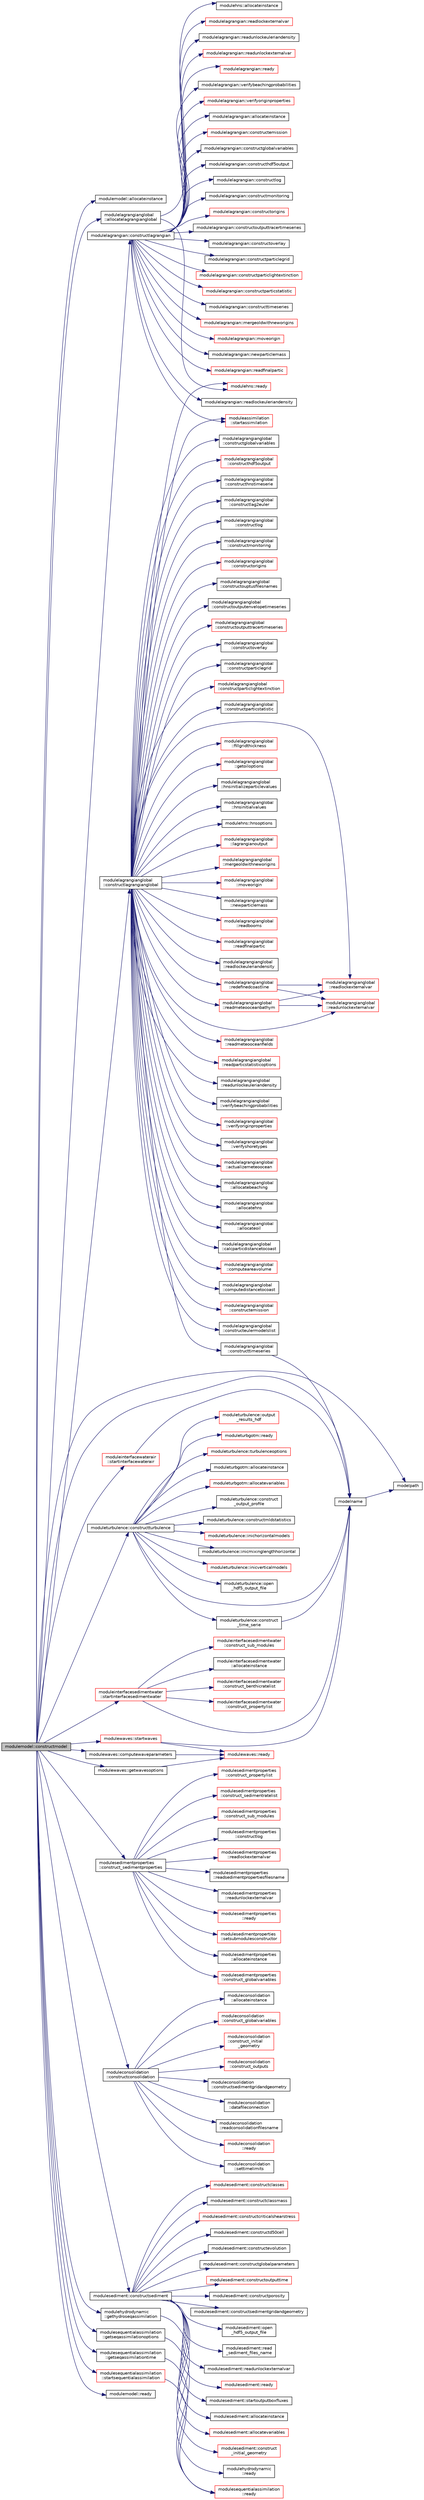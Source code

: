 digraph "modulemodel::constructmodel"
{
 // LATEX_PDF_SIZE
  edge [fontname="Helvetica",fontsize="10",labelfontname="Helvetica",labelfontsize="10"];
  node [fontname="Helvetica",fontsize="10",shape=record];
  rankdir="LR";
  Node1 [label="modulemodel::constructmodel",height=0.2,width=0.4,color="black", fillcolor="grey75", style="filled", fontcolor="black",tooltip=" "];
  Node1 -> Node2 [color="midnightblue",fontsize="10",style="solid",fontname="Helvetica"];
  Node2 [label="modulemodel::allocateinstance",height=0.2,width=0.4,color="black", fillcolor="white", style="filled",URL="$namespacemodulemodel.html#a5bbc8de2114f1ac7367a9db6d923e85a",tooltip=" "];
  Node1 -> Node3 [color="midnightblue",fontsize="10",style="solid",fontname="Helvetica"];
  Node3 [label="modulelagrangianglobal\l::allocatelagrangianglobal",height=0.2,width=0.4,color="black", fillcolor="white", style="filled",URL="$namespacemodulelagrangianglobal.html#a8ae3b3566ebe3cc057810473a03a4abf",tooltip=" "];
  Node3 -> Node4 [color="midnightblue",fontsize="10",style="solid",fontname="Helvetica"];
  Node4 [label="modulehns::allocateinstance",height=0.2,width=0.4,color="black", fillcolor="white", style="filled",URL="$namespacemodulehns.html#a1ecdd29807e20a3d2a3ad0b9fc798f51",tooltip=" "];
  Node3 -> Node5 [color="midnightblue",fontsize="10",style="solid",fontname="Helvetica"];
  Node5 [label="modulehns::ready",height=0.2,width=0.4,color="red", fillcolor="white", style="filled",URL="$namespacemodulehns.html#a1b4bda03d346568b51278fca35b05366",tooltip=" "];
  Node1 -> Node7 [color="midnightblue",fontsize="10",style="solid",fontname="Helvetica"];
  Node7 [label="modulewaves::computewaveparameters",height=0.2,width=0.4,color="black", fillcolor="white", style="filled",URL="$namespacemodulewaves.html#a6a63e2ee3bdd7ee4378a33408a4668a7",tooltip=" "];
  Node7 -> Node8 [color="midnightblue",fontsize="10",style="solid",fontname="Helvetica"];
  Node8 [label="modulewaves::ready",height=0.2,width=0.4,color="red", fillcolor="white", style="filled",URL="$namespacemodulewaves.html#a15beb6e5dff252a4c77c47d43f9b6385",tooltip=" "];
  Node1 -> Node10 [color="midnightblue",fontsize="10",style="solid",fontname="Helvetica"];
  Node10 [label="modulesedimentproperties\l::construct_sedimentproperties",height=0.2,width=0.4,color="black", fillcolor="white", style="filled",URL="$namespacemodulesedimentproperties.html#a73be9d7faf93dc6b2994d535213bbd58",tooltip=" "];
  Node10 -> Node11 [color="midnightblue",fontsize="10",style="solid",fontname="Helvetica"];
  Node11 [label="modulesedimentproperties\l::allocateinstance",height=0.2,width=0.4,color="black", fillcolor="white", style="filled",URL="$namespacemodulesedimentproperties.html#a0e2131732a53a8682cb31baa3a65d6ae",tooltip=" "];
  Node10 -> Node12 [color="midnightblue",fontsize="10",style="solid",fontname="Helvetica"];
  Node12 [label="modulesedimentproperties\l::construct_globalvariables",height=0.2,width=0.4,color="red", fillcolor="white", style="filled",URL="$namespacemodulesedimentproperties.html#ac04693b92d1ed98577124026a0fb1d2e",tooltip=" "];
  Node10 -> Node17 [color="midnightblue",fontsize="10",style="solid",fontname="Helvetica"];
  Node17 [label="modulesedimentproperties\l::construct_propertylist",height=0.2,width=0.4,color="red", fillcolor="white", style="filled",URL="$namespacemodulesedimentproperties.html#abc91092616fbf4edf02daa5a7b1fcbb9",tooltip=" "];
  Node10 -> Node29 [color="midnightblue",fontsize="10",style="solid",fontname="Helvetica"];
  Node29 [label="modulesedimentproperties\l::construct_sedimentratelist",height=0.2,width=0.4,color="red", fillcolor="white", style="filled",URL="$namespacemodulesedimentproperties.html#ac8e0d26b714ef94bff3a38a7730ee2a5",tooltip=" "];
  Node10 -> Node35 [color="midnightblue",fontsize="10",style="solid",fontname="Helvetica"];
  Node35 [label="modulesedimentproperties\l::construct_sub_modules",height=0.2,width=0.4,color="red", fillcolor="white", style="filled",URL="$namespacemodulesedimentproperties.html#a908a832201f28cb160dc5c859ab8af03",tooltip=" "];
  Node10 -> Node47 [color="midnightblue",fontsize="10",style="solid",fontname="Helvetica"];
  Node47 [label="modulesedimentproperties\l::constructlog",height=0.2,width=0.4,color="black", fillcolor="white", style="filled",URL="$namespacemodulesedimentproperties.html#a8adc335e0f9814d9866b9c91620279fb",tooltip=" "];
  Node10 -> Node48 [color="midnightblue",fontsize="10",style="solid",fontname="Helvetica"];
  Node48 [label="modulesedimentproperties\l::readlockexternalvar",height=0.2,width=0.4,color="red", fillcolor="white", style="filled",URL="$namespacemodulesedimentproperties.html#a395db65fca9389b9904d43f9fc450c03",tooltip=" "];
  Node10 -> Node59 [color="midnightblue",fontsize="10",style="solid",fontname="Helvetica"];
  Node59 [label="modulesedimentproperties\l::readsedimentpropertiesfilesname",height=0.2,width=0.4,color="black", fillcolor="white", style="filled",URL="$namespacemodulesedimentproperties.html#a75f3289f9063b5325117a4d39bebace2",tooltip=" "];
  Node10 -> Node60 [color="midnightblue",fontsize="10",style="solid",fontname="Helvetica"];
  Node60 [label="modulesedimentproperties\l::readunlockexternalvar",height=0.2,width=0.4,color="black", fillcolor="white", style="filled",URL="$namespacemodulesedimentproperties.html#a442696b0f51e8020b42b7a5c2af05721",tooltip=" "];
  Node10 -> Node61 [color="midnightblue",fontsize="10",style="solid",fontname="Helvetica"];
  Node61 [label="modulesedimentproperties\l::ready",height=0.2,width=0.4,color="red", fillcolor="white", style="filled",URL="$namespacemodulesedimentproperties.html#a0ac80b6b6970285688cd69f623317e33",tooltip=" "];
  Node10 -> Node63 [color="midnightblue",fontsize="10",style="solid",fontname="Helvetica"];
  Node63 [label="modulesedimentproperties\l::setsubmodulesconstructor",height=0.2,width=0.4,color="red", fillcolor="white", style="filled",URL="$namespacemodulesedimentproperties.html#acc4f3e2fa34ac7c083b5c86382b68a59",tooltip=" "];
  Node1 -> Node65 [color="midnightblue",fontsize="10",style="solid",fontname="Helvetica"];
  Node65 [label="moduleconsolidation\l::constructconsolidation",height=0.2,width=0.4,color="black", fillcolor="white", style="filled",URL="$namespacemoduleconsolidation.html#aac026f0503f905b1fdf70f85f58f7b69",tooltip=" "];
  Node65 -> Node66 [color="midnightblue",fontsize="10",style="solid",fontname="Helvetica"];
  Node66 [label="moduleconsolidation\l::allocateinstance",height=0.2,width=0.4,color="black", fillcolor="white", style="filled",URL="$namespacemoduleconsolidation.html#ab891ed95a8328cd00b80d32b5bbc6bb6",tooltip=" "];
  Node65 -> Node67 [color="midnightblue",fontsize="10",style="solid",fontname="Helvetica"];
  Node67 [label="moduleconsolidation\l::construct_globalvariables",height=0.2,width=0.4,color="red", fillcolor="white", style="filled",URL="$namespacemoduleconsolidation.html#a4d351c8e79499df7d1edcdc11c64fd58",tooltip=" "];
  Node65 -> Node74 [color="midnightblue",fontsize="10",style="solid",fontname="Helvetica"];
  Node74 [label="moduleconsolidation\l::construct_initial\l_geometry",height=0.2,width=0.4,color="red", fillcolor="white", style="filled",URL="$namespacemoduleconsolidation.html#aefbb1dd3cecd84ab6814af87893b00d1",tooltip=" "];
  Node65 -> Node79 [color="midnightblue",fontsize="10",style="solid",fontname="Helvetica"];
  Node79 [label="moduleconsolidation\l::construct_outputs",height=0.2,width=0.4,color="red", fillcolor="white", style="filled",URL="$namespacemoduleconsolidation.html#a1c6db66f62288736bfc6a93bb76fb12c",tooltip=" "];
  Node65 -> Node84 [color="midnightblue",fontsize="10",style="solid",fontname="Helvetica"];
  Node84 [label="moduleconsolidation\l::constructsedimentgridandgeometry",height=0.2,width=0.4,color="black", fillcolor="white", style="filled",URL="$namespacemoduleconsolidation.html#a7fa231a9af605419b5dbc619d4e2a60f",tooltip=" "];
  Node65 -> Node85 [color="midnightblue",fontsize="10",style="solid",fontname="Helvetica"];
  Node85 [label="moduleconsolidation\l::datafileconnection",height=0.2,width=0.4,color="black", fillcolor="white", style="filled",URL="$namespacemoduleconsolidation.html#a59eaaf93a76021e109b8d97e2756ac51",tooltip=" "];
  Node65 -> Node86 [color="midnightblue",fontsize="10",style="solid",fontname="Helvetica"];
  Node86 [label="moduleconsolidation\l::readconsolidationfilesname",height=0.2,width=0.4,color="black", fillcolor="white", style="filled",URL="$namespacemoduleconsolidation.html#adc874bdb2826879904126cec4cd75459",tooltip=" "];
  Node65 -> Node15 [color="midnightblue",fontsize="10",style="solid",fontname="Helvetica"];
  Node15 [label="moduleconsolidation\l::ready",height=0.2,width=0.4,color="red", fillcolor="white", style="filled",URL="$namespacemoduleconsolidation.html#ab6b8d86bedc5c2870f1fb998c297005e",tooltip=" "];
  Node65 -> Node87 [color="midnightblue",fontsize="10",style="solid",fontname="Helvetica"];
  Node87 [label="moduleconsolidation\l::settimelimits",height=0.2,width=0.4,color="black", fillcolor="white", style="filled",URL="$namespacemoduleconsolidation.html#a8f78f5569405ac5d416a2919286511f3",tooltip=" "];
  Node1 -> Node88 [color="midnightblue",fontsize="10",style="solid",fontname="Helvetica"];
  Node88 [label="modulelagrangian::constructlagrangian",height=0.2,width=0.4,color="black", fillcolor="white", style="filled",URL="$namespacemodulelagrangian.html#ad766e71e7390a14dd30513d8ec8ca115",tooltip=" "];
  Node88 -> Node89 [color="midnightblue",fontsize="10",style="solid",fontname="Helvetica"];
  Node89 [label="modulelagrangian::allocateinstance",height=0.2,width=0.4,color="black", fillcolor="white", style="filled",URL="$namespacemodulelagrangian.html#a8223a77ae9396e4ded8f6f220eb1ebe0",tooltip=" "];
  Node88 -> Node90 [color="midnightblue",fontsize="10",style="solid",fontname="Helvetica"];
  Node90 [label="modulelagrangian::constructemission",height=0.2,width=0.4,color="red", fillcolor="white", style="filled",URL="$namespacemodulelagrangian.html#ac0e529585f9aa6d77944f42eec49c399",tooltip=" "];
  Node88 -> Node158 [color="midnightblue",fontsize="10",style="solid",fontname="Helvetica"];
  Node158 [label="modulelagrangian::constructglobalvariables",height=0.2,width=0.4,color="black", fillcolor="white", style="filled",URL="$namespacemodulelagrangian.html#aadb63f9fca438cc41d82d25d4e841aa6",tooltip=" "];
  Node88 -> Node159 [color="midnightblue",fontsize="10",style="solid",fontname="Helvetica"];
  Node159 [label="modulelagrangian::constructhdf5output",height=0.2,width=0.4,color="black", fillcolor="white", style="filled",URL="$namespacemodulelagrangian.html#a95739a2a3f7752220aa5fe865d07c62b",tooltip=" "];
  Node88 -> Node160 [color="midnightblue",fontsize="10",style="solid",fontname="Helvetica"];
  Node160 [label="modulelagrangian::constructlog",height=0.2,width=0.4,color="black", fillcolor="white", style="filled",URL="$namespacemodulelagrangian.html#a6dace26d0d9efdc26334c8afd5ae9220",tooltip=" "];
  Node88 -> Node161 [color="midnightblue",fontsize="10",style="solid",fontname="Helvetica"];
  Node161 [label="modulelagrangian::constructmonitoring",height=0.2,width=0.4,color="black", fillcolor="white", style="filled",URL="$namespacemodulelagrangian.html#af8367c0c93de5218ac9c3ef7159659cf",tooltip=" "];
  Node88 -> Node162 [color="midnightblue",fontsize="10",style="solid",fontname="Helvetica"];
  Node162 [label="modulelagrangian::constructorigins",height=0.2,width=0.4,color="red", fillcolor="white", style="filled",URL="$namespacemodulelagrangian.html#a18d4f1108b3f7cc2ab468c5271bc2a42",tooltip=" "];
  Node88 -> Node188 [color="midnightblue",fontsize="10",style="solid",fontname="Helvetica"];
  Node188 [label="modulelagrangian::constructoutputtracertimeseries",height=0.2,width=0.4,color="black", fillcolor="white", style="filled",URL="$namespacemodulelagrangian.html#acead687ed0498394f861396d605a7ce9",tooltip=" "];
  Node88 -> Node189 [color="midnightblue",fontsize="10",style="solid",fontname="Helvetica"];
  Node189 [label="modulelagrangian::constructoverlay",height=0.2,width=0.4,color="black", fillcolor="white", style="filled",URL="$namespacemodulelagrangian.html#a9c44a52195377ea654c3cd3d5b97acca",tooltip=" "];
  Node88 -> Node190 [color="midnightblue",fontsize="10",style="solid",fontname="Helvetica"];
  Node190 [label="modulelagrangian::constructparticlegrid",height=0.2,width=0.4,color="black", fillcolor="white", style="filled",URL="$namespacemodulelagrangian.html#a190cd84669e94eedbb0ca723a973969c",tooltip=" "];
  Node88 -> Node191 [color="midnightblue",fontsize="10",style="solid",fontname="Helvetica"];
  Node191 [label="modulelagrangian::constructparticlightextinction",height=0.2,width=0.4,color="red", fillcolor="white", style="filled",URL="$namespacemodulelagrangian.html#a30983416b73c9972c63df2c25371661d",tooltip=" "];
  Node88 -> Node193 [color="midnightblue",fontsize="10",style="solid",fontname="Helvetica"];
  Node193 [label="modulelagrangian::constructparticstatistic",height=0.2,width=0.4,color="red", fillcolor="white", style="filled",URL="$namespacemodulelagrangian.html#a9111f92be66d257fc573bf898bbc38d9",tooltip=" "];
  Node88 -> Node195 [color="midnightblue",fontsize="10",style="solid",fontname="Helvetica"];
  Node195 [label="modulelagrangian::constructtimeseries",height=0.2,width=0.4,color="black", fillcolor="white", style="filled",URL="$namespacemodulelagrangian.html#a00248d924be257777ce6bdce98029594",tooltip=" "];
  Node88 -> Node196 [color="midnightblue",fontsize="10",style="solid",fontname="Helvetica"];
  Node196 [label="modulelagrangian::mergeoldwithneworigins",height=0.2,width=0.4,color="red", fillcolor="white", style="filled",URL="$namespacemodulelagrangian.html#aec5a7d886f857814caf3bbd5957b5359",tooltip=" "];
  Node88 -> Node206 [color="midnightblue",fontsize="10",style="solid",fontname="Helvetica"];
  Node206 [label="modulelagrangian::moveorigin",height=0.2,width=0.4,color="red", fillcolor="white", style="filled",URL="$namespacemodulelagrangian.html#a56e2a0655f742104a77b7d6d4040508f",tooltip=" "];
  Node88 -> Node207 [color="midnightblue",fontsize="10",style="solid",fontname="Helvetica"];
  Node207 [label="modulelagrangian::newparticlemass",height=0.2,width=0.4,color="black", fillcolor="white", style="filled",URL="$namespacemodulelagrangian.html#a5afe5f1c46e068854f5c2eca0de8b0fb",tooltip=" "];
  Node88 -> Node208 [color="midnightblue",fontsize="10",style="solid",fontname="Helvetica"];
  Node208 [label="modulelagrangian::readfinalpartic",height=0.2,width=0.4,color="red", fillcolor="white", style="filled",URL="$namespacemodulelagrangian.html#aa8ba43a560dd11df5632a522066b74a6",tooltip=" "];
  Node88 -> Node209 [color="midnightblue",fontsize="10",style="solid",fontname="Helvetica"];
  Node209 [label="modulelagrangian::readlockeuleriandensity",height=0.2,width=0.4,color="black", fillcolor="white", style="filled",URL="$namespacemodulelagrangian.html#a3d2b3737568ce2b7e2998cbd2192c685",tooltip=" "];
  Node88 -> Node210 [color="midnightblue",fontsize="10",style="solid",fontname="Helvetica"];
  Node210 [label="modulelagrangian::readlockexternalvar",height=0.2,width=0.4,color="red", fillcolor="white", style="filled",URL="$namespacemodulelagrangian.html#a1be97a0d8bb95c907adf6f985c3a70ce",tooltip=" "];
  Node88 -> Node212 [color="midnightblue",fontsize="10",style="solid",fontname="Helvetica"];
  Node212 [label="modulelagrangian::readunlockeuleriandensity",height=0.2,width=0.4,color="black", fillcolor="white", style="filled",URL="$namespacemodulelagrangian.html#a62c1768ee36cf2fc50c44c595fbf0408",tooltip=" "];
  Node88 -> Node213 [color="midnightblue",fontsize="10",style="solid",fontname="Helvetica"];
  Node213 [label="modulelagrangian::readunlockexternalvar",height=0.2,width=0.4,color="red", fillcolor="white", style="filled",URL="$namespacemodulelagrangian.html#afc1c234aa5939835cbe1bc80abe16766",tooltip=" "];
  Node88 -> Node215 [color="midnightblue",fontsize="10",style="solid",fontname="Helvetica"];
  Node215 [label="modulelagrangian::ready",height=0.2,width=0.4,color="red", fillcolor="white", style="filled",URL="$namespacemodulelagrangian.html#a4ddfbe58c1df4477f8d84db54b330823",tooltip=" "];
  Node88 -> Node217 [color="midnightblue",fontsize="10",style="solid",fontname="Helvetica"];
  Node217 [label="moduleassimilation\l::startassimilation",height=0.2,width=0.4,color="red", fillcolor="white", style="filled",URL="$namespacemoduleassimilation.html#a686ae542667f0f0269fb4baa108cbcf7",tooltip=" "];
  Node88 -> Node235 [color="midnightblue",fontsize="10",style="solid",fontname="Helvetica"];
  Node235 [label="modulelagrangian::verifybeachingprobabilities",height=0.2,width=0.4,color="black", fillcolor="white", style="filled",URL="$namespacemodulelagrangian.html#a73aa2ae55efd7276fcb02ec56c40eba3",tooltip=" "];
  Node88 -> Node236 [color="midnightblue",fontsize="10",style="solid",fontname="Helvetica"];
  Node236 [label="modulelagrangian::verifyoriginproperties",height=0.2,width=0.4,color="red", fillcolor="white", style="filled",URL="$namespacemodulelagrangian.html#a3afb63d9461c6e731400252243804a3b",tooltip=" "];
  Node1 -> Node237 [color="midnightblue",fontsize="10",style="solid",fontname="Helvetica"];
  Node237 [label="modulelagrangianglobal\l::constructlagrangianglobal",height=0.2,width=0.4,color="black", fillcolor="white", style="filled",URL="$namespacemodulelagrangianglobal.html#afd673a84ee97dfdff69d0e0f3a7ea3ef",tooltip=" "];
  Node237 -> Node238 [color="midnightblue",fontsize="10",style="solid",fontname="Helvetica"];
  Node238 [label="modulelagrangianglobal\l::actualizemeteoocean",height=0.2,width=0.4,color="red", fillcolor="white", style="filled",URL="$namespacemodulelagrangianglobal.html#a0fa07eb74ec148c5c6faeec4cd4561c9",tooltip=" "];
  Node237 -> Node241 [color="midnightblue",fontsize="10",style="solid",fontname="Helvetica"];
  Node241 [label="modulelagrangianglobal\l::allocatebeaching",height=0.2,width=0.4,color="black", fillcolor="white", style="filled",URL="$namespacemodulelagrangianglobal.html#a48e2f7f1b1f2612fb2b891f9ae7918b4",tooltip=" "];
  Node237 -> Node242 [color="midnightblue",fontsize="10",style="solid",fontname="Helvetica"];
  Node242 [label="modulelagrangianglobal\l::allocatehns",height=0.2,width=0.4,color="black", fillcolor="white", style="filled",URL="$namespacemodulelagrangianglobal.html#aa4f2e4611a6f55063b6b425e9af734c9",tooltip=" "];
  Node237 -> Node243 [color="midnightblue",fontsize="10",style="solid",fontname="Helvetica"];
  Node243 [label="modulelagrangianglobal\l::allocateoil",height=0.2,width=0.4,color="black", fillcolor="white", style="filled",URL="$namespacemodulelagrangianglobal.html#a0be041be04e7755f84bc26f6dfe301b0",tooltip=" "];
  Node237 -> Node244 [color="midnightblue",fontsize="10",style="solid",fontname="Helvetica"];
  Node244 [label="modulelagrangianglobal\l::calcparticdistancetocoast",height=0.2,width=0.4,color="black", fillcolor="white", style="filled",URL="$namespacemodulelagrangianglobal.html#a93a1f184ec51e9c61c7ac05ecf8d9364",tooltip=" "];
  Node237 -> Node245 [color="midnightblue",fontsize="10",style="solid",fontname="Helvetica"];
  Node245 [label="modulelagrangianglobal\l::computeareavolume",height=0.2,width=0.4,color="red", fillcolor="white", style="filled",URL="$namespacemodulelagrangianglobal.html#ad6190c60927cd9e871e45fcfd4fc5dd2",tooltip=" "];
  Node237 -> Node248 [color="midnightblue",fontsize="10",style="solid",fontname="Helvetica"];
  Node248 [label="modulelagrangianglobal\l::computedistancetocoast",height=0.2,width=0.4,color="black", fillcolor="white", style="filled",URL="$namespacemodulelagrangianglobal.html#ae26f6cb369947b236a6e8dffcbed3eb2",tooltip=" "];
  Node237 -> Node249 [color="midnightblue",fontsize="10",style="solid",fontname="Helvetica"];
  Node249 [label="modulelagrangianglobal\l::constructemission",height=0.2,width=0.4,color="red", fillcolor="white", style="filled",URL="$namespacemodulelagrangianglobal.html#a19776a2b14eca267eac2af7e53ce5c77",tooltip=" "];
  Node237 -> Node285 [color="midnightblue",fontsize="10",style="solid",fontname="Helvetica"];
  Node285 [label="modulelagrangianglobal\l::constructeulermodelslist",height=0.2,width=0.4,color="black", fillcolor="white", style="filled",URL="$namespacemodulelagrangianglobal.html#a409542d48e7b2b20840dc3545d1a34f0",tooltip=" "];
  Node237 -> Node286 [color="midnightblue",fontsize="10",style="solid",fontname="Helvetica"];
  Node286 [label="modulelagrangianglobal\l::constructglobalvariables",height=0.2,width=0.4,color="black", fillcolor="white", style="filled",URL="$namespacemodulelagrangianglobal.html#ac07ce699fa5190e37b220b344450ba80",tooltip=" "];
  Node237 -> Node287 [color="midnightblue",fontsize="10",style="solid",fontname="Helvetica"];
  Node287 [label="modulelagrangianglobal\l::constructhdf5output",height=0.2,width=0.4,color="red", fillcolor="white", style="filled",URL="$namespacemodulelagrangianglobal.html#a72385af4d9a1a57607853866a0eb0fe0",tooltip=" "];
  Node237 -> Node289 [color="midnightblue",fontsize="10",style="solid",fontname="Helvetica"];
  Node289 [label="modulelagrangianglobal\l::constructhnstimeserie",height=0.2,width=0.4,color="black", fillcolor="white", style="filled",URL="$namespacemodulelagrangianglobal.html#a56d6b284b701a9103a92e0956ad4cc6a",tooltip=" "];
  Node237 -> Node290 [color="midnightblue",fontsize="10",style="solid",fontname="Helvetica"];
  Node290 [label="modulelagrangianglobal\l::constructlag2euler",height=0.2,width=0.4,color="black", fillcolor="white", style="filled",URL="$namespacemodulelagrangianglobal.html#a5c09d9f8068efed26002854c2ba12362",tooltip=" "];
  Node237 -> Node291 [color="midnightblue",fontsize="10",style="solid",fontname="Helvetica"];
  Node291 [label="modulelagrangianglobal\l::constructlog",height=0.2,width=0.4,color="black", fillcolor="white", style="filled",URL="$namespacemodulelagrangianglobal.html#aa700601bd9f8ad04a50534e66725efc4",tooltip=" "];
  Node237 -> Node292 [color="midnightblue",fontsize="10",style="solid",fontname="Helvetica"];
  Node292 [label="modulelagrangianglobal\l::constructmonitoring",height=0.2,width=0.4,color="black", fillcolor="white", style="filled",URL="$namespacemodulelagrangianglobal.html#ae93400b6f236b2e44a7b90febb2be220",tooltip=" "];
  Node237 -> Node293 [color="midnightblue",fontsize="10",style="solid",fontname="Helvetica"];
  Node293 [label="modulelagrangianglobal\l::constructorigins",height=0.2,width=0.4,color="red", fillcolor="white", style="filled",URL="$namespacemodulelagrangianglobal.html#a18659553d3e4f0917dd7bc0bcdb6d109",tooltip=" "];
  Node237 -> Node325 [color="midnightblue",fontsize="10",style="solid",fontname="Helvetica"];
  Node325 [label="modulelagrangianglobal\l::constructouptusfilesnames",height=0.2,width=0.4,color="black", fillcolor="white", style="filled",URL="$namespacemodulelagrangianglobal.html#a083836de958c69614f913a7f1b0bee9e",tooltip=" "];
  Node237 -> Node326 [color="midnightblue",fontsize="10",style="solid",fontname="Helvetica"];
  Node326 [label="modulelagrangianglobal\l::constructoutputenvelopetimeseries",height=0.2,width=0.4,color="black", fillcolor="white", style="filled",URL="$namespacemodulelagrangianglobal.html#ac9b3291ed411a75cceb9948f7f671764",tooltip=" "];
  Node237 -> Node327 [color="midnightblue",fontsize="10",style="solid",fontname="Helvetica"];
  Node327 [label="modulelagrangianglobal\l::constructoutputtracertimeseries",height=0.2,width=0.4,color="red", fillcolor="white", style="filled",URL="$namespacemodulelagrangianglobal.html#a43f3d0f411e8d9b0df16d63f033382ff",tooltip=" "];
  Node237 -> Node329 [color="midnightblue",fontsize="10",style="solid",fontname="Helvetica"];
  Node329 [label="modulelagrangianglobal\l::constructoverlay",height=0.2,width=0.4,color="black", fillcolor="white", style="filled",URL="$namespacemodulelagrangianglobal.html#a66523dedf972d121569f3902f6d4a148",tooltip=" "];
  Node237 -> Node330 [color="midnightblue",fontsize="10",style="solid",fontname="Helvetica"];
  Node330 [label="modulelagrangianglobal\l::constructparticlegrid",height=0.2,width=0.4,color="black", fillcolor="white", style="filled",URL="$namespacemodulelagrangianglobal.html#aad6524644ca62cde451d62e0964fe5de",tooltip=" "];
  Node237 -> Node331 [color="midnightblue",fontsize="10",style="solid",fontname="Helvetica"];
  Node331 [label="modulelagrangianglobal\l::constructparticlightextinction",height=0.2,width=0.4,color="red", fillcolor="white", style="filled",URL="$namespacemodulelagrangianglobal.html#a4ba42e3d7ac7a48f0a6a551322aaf754",tooltip=" "];
  Node237 -> Node332 [color="midnightblue",fontsize="10",style="solid",fontname="Helvetica"];
  Node332 [label="modulelagrangianglobal\l::constructparticstatistic",height=0.2,width=0.4,color="black", fillcolor="white", style="filled",URL="$namespacemodulelagrangianglobal.html#a13c381524822a2310bb011dc1680ed61",tooltip=" "];
  Node237 -> Node333 [color="midnightblue",fontsize="10",style="solid",fontname="Helvetica"];
  Node333 [label="modulelagrangianglobal\l::constructtimeseries",height=0.2,width=0.4,color="black", fillcolor="white", style="filled",URL="$namespacemodulelagrangianglobal.html#ace8bf8bfcb4ec7384b2bb7af77034f8e",tooltip=" "];
  Node333 -> Node334 [color="midnightblue",fontsize="10",style="solid",fontname="Helvetica"];
  Node334 [label="modelname",height=0.2,width=0.4,color="black", fillcolor="white", style="filled",URL="$_main_8_f90.html#af0ae0b978e6573bc461573aa66062e83",tooltip=" "];
  Node334 -> Node335 [color="midnightblue",fontsize="10",style="solid",fontname="Helvetica"];
  Node335 [label="modelpath",height=0.2,width=0.4,color="black", fillcolor="white", style="filled",URL="$_main_8_f90.html#ada5b220b45dcba73a75264dcde43e3bd",tooltip=" "];
  Node237 -> Node336 [color="midnightblue",fontsize="10",style="solid",fontname="Helvetica"];
  Node336 [label="modulelagrangianglobal\l::fillgridthickness",height=0.2,width=0.4,color="red", fillcolor="white", style="filled",URL="$namespacemodulelagrangianglobal.html#a36b19f9334aaf4289e0ec7ea7eea643c",tooltip=" "];
  Node237 -> Node339 [color="midnightblue",fontsize="10",style="solid",fontname="Helvetica"];
  Node339 [label="modulelagrangianglobal\l::getoiloptions",height=0.2,width=0.4,color="red", fillcolor="white", style="filled",URL="$namespacemodulelagrangianglobal.html#a64f08b972c519197b497942c12d54fd5",tooltip=" "];
  Node237 -> Node341 [color="midnightblue",fontsize="10",style="solid",fontname="Helvetica"];
  Node341 [label="modulelagrangianglobal\l::hnsinitializeparticlevalues",height=0.2,width=0.4,color="black", fillcolor="white", style="filled",URL="$namespacemodulelagrangianglobal.html#a480cf2e664cf8fc186fb4ad80025693c",tooltip=" "];
  Node237 -> Node342 [color="midnightblue",fontsize="10",style="solid",fontname="Helvetica"];
  Node342 [label="modulelagrangianglobal\l::hnsinitialvalues",height=0.2,width=0.4,color="black", fillcolor="white", style="filled",URL="$namespacemodulelagrangianglobal.html#ad1111403d5d343cacd9cf3deb4c66ec9",tooltip=" "];
  Node237 -> Node307 [color="midnightblue",fontsize="10",style="solid",fontname="Helvetica"];
  Node307 [label="modulehns::hnsoptions",height=0.2,width=0.4,color="black", fillcolor="white", style="filled",URL="$namespacemodulehns.html#a71301e39dc6614233febb77b7cd18194",tooltip=" "];
  Node237 -> Node343 [color="midnightblue",fontsize="10",style="solid",fontname="Helvetica"];
  Node343 [label="modulelagrangianglobal\l::lagrangianoutput",height=0.2,width=0.4,color="red", fillcolor="white", style="filled",URL="$namespacemodulelagrangianglobal.html#a3e9da0dad79c6c6965b34c4f0d9232a0",tooltip=" "];
  Node237 -> Node368 [color="midnightblue",fontsize="10",style="solid",fontname="Helvetica"];
  Node368 [label="modulelagrangianglobal\l::mergeoldwithneworigins",height=0.2,width=0.4,color="red", fillcolor="white", style="filled",URL="$namespacemodulelagrangianglobal.html#a615ab3a1eadb5c6d09f9fe8642d2c59f",tooltip=" "];
  Node237 -> Node378 [color="midnightblue",fontsize="10",style="solid",fontname="Helvetica"];
  Node378 [label="modulelagrangianglobal\l::moveorigin",height=0.2,width=0.4,color="red", fillcolor="white", style="filled",URL="$namespacemodulelagrangianglobal.html#a214f6221918e0904f9300fa3b9a00cb3",tooltip=" "];
  Node237 -> Node379 [color="midnightblue",fontsize="10",style="solid",fontname="Helvetica"];
  Node379 [label="modulelagrangianglobal\l::newparticlemass",height=0.2,width=0.4,color="black", fillcolor="white", style="filled",URL="$namespacemodulelagrangianglobal.html#ab7a73b07470ae9858c75d8d622eabdff",tooltip=" "];
  Node237 -> Node380 [color="midnightblue",fontsize="10",style="solid",fontname="Helvetica"];
  Node380 [label="modulelagrangianglobal\l::readbooms",height=0.2,width=0.4,color="red", fillcolor="white", style="filled",URL="$namespacemodulelagrangianglobal.html#ae6c369ad79b4c62328e4792cd7aed791",tooltip=" "];
  Node237 -> Node383 [color="midnightblue",fontsize="10",style="solid",fontname="Helvetica"];
  Node383 [label="modulelagrangianglobal\l::readfinalpartic",height=0.2,width=0.4,color="red", fillcolor="white", style="filled",URL="$namespacemodulelagrangianglobal.html#a101ffba4c1f5b064fc15cf4cd92df60e",tooltip=" "];
  Node237 -> Node384 [color="midnightblue",fontsize="10",style="solid",fontname="Helvetica"];
  Node384 [label="modulelagrangianglobal\l::readlockeuleriandensity",height=0.2,width=0.4,color="black", fillcolor="white", style="filled",URL="$namespacemodulelagrangianglobal.html#a050ae9cc2e89b6c4a9988fc3de650380",tooltip=" "];
  Node237 -> Node385 [color="midnightblue",fontsize="10",style="solid",fontname="Helvetica"];
  Node385 [label="modulelagrangianglobal\l::readlockexternalvar",height=0.2,width=0.4,color="red", fillcolor="white", style="filled",URL="$namespacemodulelagrangianglobal.html#a4051f81e28e0e18dc8950a11d2a7ae65",tooltip=" "];
  Node237 -> Node386 [color="midnightblue",fontsize="10",style="solid",fontname="Helvetica"];
  Node386 [label="modulelagrangianglobal\l::readmeteooceanbathym",height=0.2,width=0.4,color="red", fillcolor="white", style="filled",URL="$namespacemodulelagrangianglobal.html#a46ea20c9e2d71865f07f69618754831d",tooltip=" "];
  Node386 -> Node385 [color="midnightblue",fontsize="10",style="solid",fontname="Helvetica"];
  Node386 -> Node389 [color="midnightblue",fontsize="10",style="solid",fontname="Helvetica"];
  Node389 [label="modulelagrangianglobal\l::readunlockexternalvar",height=0.2,width=0.4,color="red", fillcolor="white", style="filled",URL="$namespacemodulelagrangianglobal.html#ab2139b94b323af2c1671fe3b4340218f",tooltip=" "];
  Node237 -> Node390 [color="midnightblue",fontsize="10",style="solid",fontname="Helvetica"];
  Node390 [label="modulelagrangianglobal\l::readmeteooceanfields",height=0.2,width=0.4,color="red", fillcolor="white", style="filled",URL="$namespacemodulelagrangianglobal.html#ab2f7aa5d633698c89eab11bcf4c90928",tooltip=" "];
  Node237 -> Node396 [color="midnightblue",fontsize="10",style="solid",fontname="Helvetica"];
  Node396 [label="modulelagrangianglobal\l::readparticstatisticoptions",height=0.2,width=0.4,color="red", fillcolor="white", style="filled",URL="$namespacemodulelagrangianglobal.html#a8e12f5629f87247807ce50e9527b9fdd",tooltip=" "];
  Node237 -> Node398 [color="midnightblue",fontsize="10",style="solid",fontname="Helvetica"];
  Node398 [label="modulelagrangianglobal\l::readunlockeuleriandensity",height=0.2,width=0.4,color="black", fillcolor="white", style="filled",URL="$namespacemodulelagrangianglobal.html#a553d94d2684b09095403feab67bef598",tooltip=" "];
  Node237 -> Node389 [color="midnightblue",fontsize="10",style="solid",fontname="Helvetica"];
  Node237 -> Node5 [color="midnightblue",fontsize="10",style="solid",fontname="Helvetica"];
  Node237 -> Node399 [color="midnightblue",fontsize="10",style="solid",fontname="Helvetica"];
  Node399 [label="modulelagrangianglobal\l::redefinedcoastline",height=0.2,width=0.4,color="red", fillcolor="white", style="filled",URL="$namespacemodulelagrangianglobal.html#a83377eb734750e27543838294b2cf44d",tooltip=" "];
  Node399 -> Node385 [color="midnightblue",fontsize="10",style="solid",fontname="Helvetica"];
  Node399 -> Node389 [color="midnightblue",fontsize="10",style="solid",fontname="Helvetica"];
  Node237 -> Node217 [color="midnightblue",fontsize="10",style="solid",fontname="Helvetica"];
  Node237 -> Node400 [color="midnightblue",fontsize="10",style="solid",fontname="Helvetica"];
  Node400 [label="modulelagrangianglobal\l::verifybeachingprobabilities",height=0.2,width=0.4,color="black", fillcolor="white", style="filled",URL="$namespacemodulelagrangianglobal.html#aee31fff31d61d2bd1593396996588917",tooltip=" "];
  Node237 -> Node401 [color="midnightblue",fontsize="10",style="solid",fontname="Helvetica"];
  Node401 [label="modulelagrangianglobal\l::verifyoriginproperties",height=0.2,width=0.4,color="red", fillcolor="white", style="filled",URL="$namespacemodulelagrangianglobal.html#a665e00ca13f06e06edf9476f18ec2b58",tooltip=" "];
  Node237 -> Node402 [color="midnightblue",fontsize="10",style="solid",fontname="Helvetica"];
  Node402 [label="modulelagrangianglobal\l::verifyshoretypes",height=0.2,width=0.4,color="black", fillcolor="white", style="filled",URL="$namespacemodulelagrangianglobal.html#a5abbe7b9c24cce4b55bf9e30a7bb418a",tooltip=" "];
  Node1 -> Node403 [color="midnightblue",fontsize="10",style="solid",fontname="Helvetica"];
  Node403 [label="modulesediment::constructsediment",height=0.2,width=0.4,color="black", fillcolor="white", style="filled",URL="$namespacemodulesediment.html#a1a3b01f7483f6fefc6f2dac6a51d664c",tooltip=" "];
  Node403 -> Node404 [color="midnightblue",fontsize="10",style="solid",fontname="Helvetica"];
  Node404 [label="modulesediment::allocateinstance",height=0.2,width=0.4,color="black", fillcolor="white", style="filled",URL="$namespacemodulesediment.html#a7cf40ca051d012f054efecd59d7ffb97",tooltip=" "];
  Node403 -> Node405 [color="midnightblue",fontsize="10",style="solid",fontname="Helvetica"];
  Node405 [label="modulesediment::allocatevariables",height=0.2,width=0.4,color="red", fillcolor="white", style="filled",URL="$namespacemodulesediment.html#a7feb9a14efb0c8cc97dfc870ff9804ce",tooltip=" "];
  Node403 -> Node407 [color="midnightblue",fontsize="10",style="solid",fontname="Helvetica"];
  Node407 [label="modulesediment::construct\l_initial_geometry",height=0.2,width=0.4,color="red", fillcolor="white", style="filled",URL="$namespacemodulesediment.html#adb9b138d3feb285796bc8580b24509db",tooltip=" "];
  Node403 -> Node409 [color="midnightblue",fontsize="10",style="solid",fontname="Helvetica"];
  Node409 [label="modulesediment::constructclasses",height=0.2,width=0.4,color="red", fillcolor="white", style="filled",URL="$namespacemodulesediment.html#aab617a4a3f8db9a8c86241473054067d",tooltip=" "];
  Node403 -> Node414 [color="midnightblue",fontsize="10",style="solid",fontname="Helvetica"];
  Node414 [label="modulesediment::constructclassmass",height=0.2,width=0.4,color="black", fillcolor="white", style="filled",URL="$namespacemodulesediment.html#ae0fc128b081e1181c0df22dd4822b65d",tooltip=" "];
  Node403 -> Node415 [color="midnightblue",fontsize="10",style="solid",fontname="Helvetica"];
  Node415 [label="modulesediment::constructcriticalshearstress",height=0.2,width=0.4,color="red", fillcolor="white", style="filled",URL="$namespacemodulesediment.html#a816e46154f7c824c75be6572b099e18a",tooltip=" "];
  Node403 -> Node421 [color="midnightblue",fontsize="10",style="solid",fontname="Helvetica"];
  Node421 [label="modulesediment::constructd50cell",height=0.2,width=0.4,color="black", fillcolor="white", style="filled",URL="$namespacemodulesediment.html#a595754027fca9b62be67b11dbad30185",tooltip=" "];
  Node403 -> Node422 [color="midnightblue",fontsize="10",style="solid",fontname="Helvetica"];
  Node422 [label="modulesediment::constructevolution",height=0.2,width=0.4,color="black", fillcolor="white", style="filled",URL="$namespacemodulesediment.html#a65ecb7c9b87860dde4303791884a9956",tooltip=" "];
  Node403 -> Node423 [color="midnightblue",fontsize="10",style="solid",fontname="Helvetica"];
  Node423 [label="modulesediment::constructglobalparameters",height=0.2,width=0.4,color="black", fillcolor="white", style="filled",URL="$namespacemodulesediment.html#a58c9978541dc90a336fa76f940b8061b",tooltip=" "];
  Node403 -> Node424 [color="midnightblue",fontsize="10",style="solid",fontname="Helvetica"];
  Node424 [label="modulesediment::constructoutputtime",height=0.2,width=0.4,color="red", fillcolor="white", style="filled",URL="$namespacemodulesediment.html#aacb4e3dc70adfbda3e0d8000b2088b3d",tooltip=" "];
  Node403 -> Node426 [color="midnightblue",fontsize="10",style="solid",fontname="Helvetica"];
  Node426 [label="modulesediment::constructporosity",height=0.2,width=0.4,color="black", fillcolor="white", style="filled",URL="$namespacemodulesediment.html#a8ad0bd3e4a8a8ea6fb423df13967b877",tooltip=" "];
  Node403 -> Node427 [color="midnightblue",fontsize="10",style="solid",fontname="Helvetica"];
  Node427 [label="modulesediment::constructsedimentgridandgeometry",height=0.2,width=0.4,color="black", fillcolor="white", style="filled",URL="$namespacemodulesediment.html#a4fcfee70467ab31177134369a945bf94",tooltip=" "];
  Node403 -> Node428 [color="midnightblue",fontsize="10",style="solid",fontname="Helvetica"];
  Node428 [label="modulesediment::open\l_hdf5_output_file",height=0.2,width=0.4,color="black", fillcolor="white", style="filled",URL="$namespacemodulesediment.html#afe850b14e10e8db70a1bd5879fc5c2ea",tooltip=" "];
  Node403 -> Node429 [color="midnightblue",fontsize="10",style="solid",fontname="Helvetica"];
  Node429 [label="modulesediment::read\l_sediment_files_name",height=0.2,width=0.4,color="black", fillcolor="white", style="filled",URL="$namespacemodulesediment.html#ae14a9f4cd6513444502e3774b27d6f2e",tooltip=" "];
  Node403 -> Node420 [color="midnightblue",fontsize="10",style="solid",fontname="Helvetica"];
  Node420 [label="modulesediment::readunlockexternalvar",height=0.2,width=0.4,color="black", fillcolor="white", style="filled",URL="$namespacemodulesediment.html#a8c3164236748ba94c8bef14c5dd430b9",tooltip=" "];
  Node403 -> Node430 [color="midnightblue",fontsize="10",style="solid",fontname="Helvetica"];
  Node430 [label="modulesediment::ready",height=0.2,width=0.4,color="red", fillcolor="white", style="filled",URL="$namespacemodulesediment.html#a2427e7af36c908526797cc897f1dca07",tooltip=" "];
  Node403 -> Node432 [color="midnightblue",fontsize="10",style="solid",fontname="Helvetica"];
  Node432 [label="modulesediment::startoutputboxfluxes",height=0.2,width=0.4,color="black", fillcolor="white", style="filled",URL="$namespacemodulesediment.html#ac07e155e923f9f500063126c9e4f7ede",tooltip=" "];
  Node1 -> Node433 [color="midnightblue",fontsize="10",style="solid",fontname="Helvetica"];
  Node433 [label="moduleturbulence::constructturbulence",height=0.2,width=0.4,color="black", fillcolor="white", style="filled",URL="$namespacemoduleturbulence.html#ace39b4cf089aa70cd60b083a3e341bc9",tooltip=" "];
  Node433 -> Node434 [color="midnightblue",fontsize="10",style="solid",fontname="Helvetica"];
  Node434 [label="moduleturbgotm::allocateinstance",height=0.2,width=0.4,color="black", fillcolor="white", style="filled",URL="$namespacemoduleturbgotm.html#a1f367dad0fd7a9dba96b5da89226bfdb",tooltip=" "];
  Node433 -> Node435 [color="midnightblue",fontsize="10",style="solid",fontname="Helvetica"];
  Node435 [label="moduleturbgotm::allocatevariables",height=0.2,width=0.4,color="red", fillcolor="white", style="filled",URL="$namespacemoduleturbgotm.html#ad863a5918db79e19552388fff6750b22",tooltip=" "];
  Node433 -> Node437 [color="midnightblue",fontsize="10",style="solid",fontname="Helvetica"];
  Node437 [label="moduleturbulence::construct\l_output_profile",height=0.2,width=0.4,color="black", fillcolor="white", style="filled",URL="$namespacemoduleturbulence.html#a4e5f190dd7da54cb916c8956e331e54c",tooltip=" "];
  Node433 -> Node438 [color="midnightblue",fontsize="10",style="solid",fontname="Helvetica"];
  Node438 [label="moduleturbulence::construct\l_time_serie",height=0.2,width=0.4,color="black", fillcolor="white", style="filled",URL="$namespacemoduleturbulence.html#abb6ebc59b95b0d9ec2ec468d7ab4b43a",tooltip=" "];
  Node438 -> Node334 [color="midnightblue",fontsize="10",style="solid",fontname="Helvetica"];
  Node433 -> Node439 [color="midnightblue",fontsize="10",style="solid",fontname="Helvetica"];
  Node439 [label="moduleturbulence::constructmldstatistics",height=0.2,width=0.4,color="black", fillcolor="white", style="filled",URL="$namespacemoduleturbulence.html#a5e493c3242c2ad7a0f5df2178a37aa3b",tooltip=" "];
  Node433 -> Node440 [color="midnightblue",fontsize="10",style="solid",fontname="Helvetica"];
  Node440 [label="moduleturbulence::inichorizontalmodels",height=0.2,width=0.4,color="red", fillcolor="white", style="filled",URL="$namespacemoduleturbulence.html#a7d9753f3c1a5db2dfb55d80111926a99",tooltip=" "];
  Node433 -> Node447 [color="midnightblue",fontsize="10",style="solid",fontname="Helvetica"];
  Node447 [label="moduleturbulence::inicmixinglengthhorizontal",height=0.2,width=0.4,color="black", fillcolor="white", style="filled",URL="$namespacemoduleturbulence.html#af1c597f7f366a455e6e36dbc70ea56b6",tooltip=" "];
  Node433 -> Node448 [color="midnightblue",fontsize="10",style="solid",fontname="Helvetica"];
  Node448 [label="moduleturbulence::inicverticalmodels",height=0.2,width=0.4,color="red", fillcolor="white", style="filled",URL="$namespacemoduleturbulence.html#a676ecd9b2dc8e4fd2506801b206e0fdc",tooltip=" "];
  Node433 -> Node334 [color="midnightblue",fontsize="10",style="solid",fontname="Helvetica"];
  Node433 -> Node460 [color="midnightblue",fontsize="10",style="solid",fontname="Helvetica"];
  Node460 [label="moduleturbulence::open\l_hdf5_output_file",height=0.2,width=0.4,color="black", fillcolor="white", style="filled",URL="$namespacemoduleturbulence.html#afa8dd99716d657032435779e03fff106",tooltip=" "];
  Node433 -> Node461 [color="midnightblue",fontsize="10",style="solid",fontname="Helvetica"];
  Node461 [label="moduleturbulence::output\l_results_hdf",height=0.2,width=0.4,color="red", fillcolor="white", style="filled",URL="$namespacemoduleturbulence.html#a3366379c368e20e48c460dff1f7585d8",tooltip=" "];
  Node433 -> Node458 [color="midnightblue",fontsize="10",style="solid",fontname="Helvetica"];
  Node458 [label="moduleturbgotm::ready",height=0.2,width=0.4,color="red", fillcolor="white", style="filled",URL="$namespacemoduleturbgotm.html#a8b59a232d6c61837f14e169cef43d695",tooltip=" "];
  Node433 -> Node472 [color="midnightblue",fontsize="10",style="solid",fontname="Helvetica"];
  Node472 [label="moduleturbulence::turbulenceoptions",height=0.2,width=0.4,color="red", fillcolor="white", style="filled",URL="$namespacemoduleturbulence.html#ad051a97467f11a69e59b2a477e516ba9",tooltip=" "];
  Node1 -> Node475 [color="midnightblue",fontsize="10",style="solid",fontname="Helvetica"];
  Node475 [label="modulehydrodynamic\l::gethydroseqassimilation",height=0.2,width=0.4,color="black", fillcolor="white", style="filled",URL="$namespacemodulehydrodynamic.html#ab2980a48cd10c0f2def3784cbf27608c",tooltip=" "];
  Node475 -> Node388 [color="midnightblue",fontsize="10",style="solid",fontname="Helvetica"];
  Node388 [label="modulehydrodynamic\l::ready",height=0.2,width=0.4,color="black", fillcolor="white", style="filled",URL="$namespacemodulehydrodynamic.html#a541821548a44af36e71f5eddedae890e",tooltip=" "];
  Node1 -> Node476 [color="midnightblue",fontsize="10",style="solid",fontname="Helvetica"];
  Node476 [label="modulesequentialassimilation\l::getseqassimilationoptions",height=0.2,width=0.4,color="black", fillcolor="white", style="filled",URL="$namespacemodulesequentialassimilation.html#a1df3565c62b239e627e2abf8edf5339e",tooltip=" "];
  Node476 -> Node477 [color="midnightblue",fontsize="10",style="solid",fontname="Helvetica"];
  Node477 [label="modulesequentialassimilation\l::ready",height=0.2,width=0.4,color="red", fillcolor="white", style="filled",URL="$namespacemodulesequentialassimilation.html#a612c7f8e7d5560ffd80850c43f9e9c35",tooltip=" "];
  Node1 -> Node479 [color="midnightblue",fontsize="10",style="solid",fontname="Helvetica"];
  Node479 [label="modulesequentialassimilation\l::getseqassimilationtime",height=0.2,width=0.4,color="black", fillcolor="white", style="filled",URL="$namespacemodulesequentialassimilation.html#a79adcfc8fb983a24237bd6bba818eca8",tooltip=" "];
  Node479 -> Node477 [color="midnightblue",fontsize="10",style="solid",fontname="Helvetica"];
  Node1 -> Node480 [color="midnightblue",fontsize="10",style="solid",fontname="Helvetica"];
  Node480 [label="modulewaves::getwavesoptions",height=0.2,width=0.4,color="black", fillcolor="white", style="filled",URL="$namespacemodulewaves.html#af1623a677ea698d686e5a5faa283eea1",tooltip=" "];
  Node480 -> Node8 [color="midnightblue",fontsize="10",style="solid",fontname="Helvetica"];
  Node1 -> Node334 [color="midnightblue",fontsize="10",style="solid",fontname="Helvetica"];
  Node1 -> Node335 [color="midnightblue",fontsize="10",style="solid",fontname="Helvetica"];
  Node1 -> Node481 [color="midnightblue",fontsize="10",style="solid",fontname="Helvetica"];
  Node481 [label="modulemodel::ready",height=0.2,width=0.4,color="black", fillcolor="white", style="filled",URL="$namespacemodulemodel.html#af5d93bbd065add89f5cd52475a40e7fc",tooltip=" "];
  Node1 -> Node482 [color="midnightblue",fontsize="10",style="solid",fontname="Helvetica"];
  Node482 [label="moduleinterfacesedimentwater\l::startinterfacesedimentwater",height=0.2,width=0.4,color="red", fillcolor="white", style="filled",URL="$namespacemoduleinterfacesedimentwater.html#ac4816996443451e1d6254c032bf000d5",tooltip=" "];
  Node482 -> Node483 [color="midnightblue",fontsize="10",style="solid",fontname="Helvetica"];
  Node483 [label="moduleinterfacesedimentwater\l::allocateinstance",height=0.2,width=0.4,color="black", fillcolor="white", style="filled",URL="$namespacemoduleinterfacesedimentwater.html#ab65f957bafcb50f6f38a075ca13833de",tooltip=" "];
  Node482 -> Node484 [color="midnightblue",fontsize="10",style="solid",fontname="Helvetica"];
  Node484 [label="moduleinterfacesedimentwater\l::construct_benthicratelist",height=0.2,width=0.4,color="red", fillcolor="white", style="filled",URL="$namespacemoduleinterfacesedimentwater.html#a4713df4000135a16a6b464063f75fe72",tooltip=" "];
  Node482 -> Node489 [color="midnightblue",fontsize="10",style="solid",fontname="Helvetica"];
  Node489 [label="moduleinterfacesedimentwater\l::construct_propertylist",height=0.2,width=0.4,color="red", fillcolor="white", style="filled",URL="$namespacemoduleinterfacesedimentwater.html#a1db436f609ed9890367a1345dba195c0",tooltip=" "];
  Node482 -> Node499 [color="midnightblue",fontsize="10",style="solid",fontname="Helvetica"];
  Node499 [label="moduleinterfacesedimentwater\l::construct_sub_modules",height=0.2,width=0.4,color="red", fillcolor="white", style="filled",URL="$namespacemoduleinterfacesedimentwater.html#a95c6fc880171b2c2d476ac8adcb366e0",tooltip=" "];
  Node482 -> Node334 [color="midnightblue",fontsize="10",style="solid",fontname="Helvetica"];
  Node1 -> Node592 [color="midnightblue",fontsize="10",style="solid",fontname="Helvetica"];
  Node592 [label="moduleinterfacewaterair\l::startinterfacewaterair",height=0.2,width=0.4,color="red", fillcolor="white", style="filled",URL="$namespacemoduleinterfacewaterair.html#a1d15121ff2d6a7ec0e45dffd0506037a",tooltip=" "];
  Node592 -> Node334 [color="midnightblue",fontsize="10",style="solid",fontname="Helvetica"];
  Node1 -> Node635 [color="midnightblue",fontsize="10",style="solid",fontname="Helvetica"];
  Node635 [label="modulesequentialassimilation\l::startsequentialassimilation",height=0.2,width=0.4,color="red", fillcolor="white", style="filled",URL="$namespacemodulesequentialassimilation.html#af7b9f893222a8a590e41b22e1cbb87e8",tooltip=" "];
  Node635 -> Node477 [color="midnightblue",fontsize="10",style="solid",fontname="Helvetica"];
  Node1 -> Node681 [color="midnightblue",fontsize="10",style="solid",fontname="Helvetica"];
  Node681 [label="modulewaves::startwaves",height=0.2,width=0.4,color="red", fillcolor="white", style="filled",URL="$namespacemodulewaves.html#afb65a1617589473a3eac08eef0cc3a2b",tooltip=" "];
  Node681 -> Node334 [color="midnightblue",fontsize="10",style="solid",fontname="Helvetica"];
  Node681 -> Node8 [color="midnightblue",fontsize="10",style="solid",fontname="Helvetica"];
}
